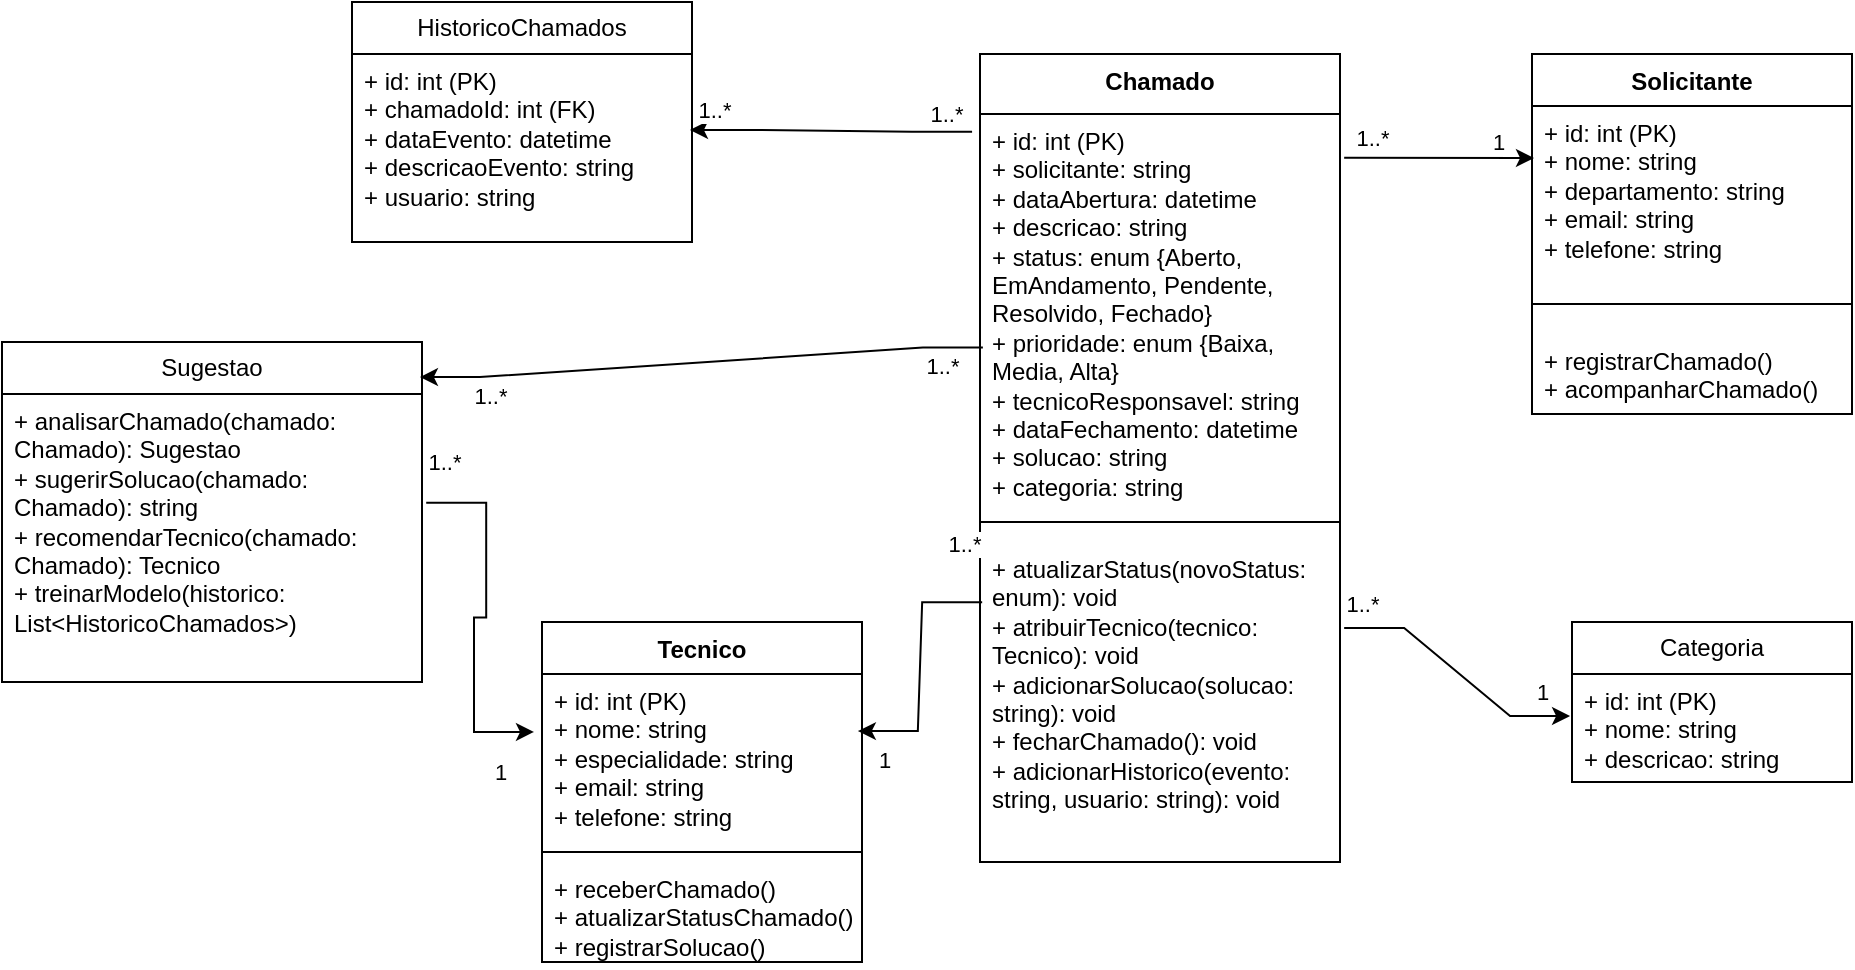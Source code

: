 <mxfile version="27.0.2">
  <diagram id="C5RBs43oDa-KdzZeNtuy" name="Page-1">
    <mxGraphModel dx="962" dy="516" grid="1" gridSize="10" guides="1" tooltips="1" connect="1" arrows="1" fold="1" page="1" pageScale="1" pageWidth="1000" pageHeight="1169" background="#ffffff" math="0" shadow="0">
      <root>
        <mxCell id="WIyWlLk6GJQsqaUBKTNV-0" />
        <mxCell id="WIyWlLk6GJQsqaUBKTNV-1" parent="WIyWlLk6GJQsqaUBKTNV-0" />
        <mxCell id="8GCRxeCxm9QawgFhnsp0-0" value="Chamado" style="swimlane;fontStyle=1;align=center;verticalAlign=top;childLayout=stackLayout;horizontal=1;startSize=30;horizontalStack=0;resizeParent=1;resizeParentMax=0;resizeLast=0;collapsible=1;marginBottom=0;whiteSpace=wrap;html=1;" parent="WIyWlLk6GJQsqaUBKTNV-1" vertex="1">
          <mxGeometry x="529" y="56" width="180" height="404" as="geometry" />
        </mxCell>
        <mxCell id="8GCRxeCxm9QawgFhnsp0-1" value="+ id: int (PK)&lt;br/&gt;    + solicitante: string&lt;br/&gt;    + dataAbertura: datetime&lt;br/&gt;    + descricao: string&lt;br/&gt;    + status: enum {Aberto, EmAndamento, Pendente, Resolvido, Fechado}&lt;br/&gt;    + prioridade: enum {Baixa, Media, Alta}&lt;br/&gt;    + tecnicoResponsavel: string&lt;br/&gt;    + dataFechamento: datetime&lt;br/&gt;    + solucao: string&lt;br/&gt;    + categoria: string" style="text;strokeColor=none;fillColor=none;align=left;verticalAlign=top;spacingLeft=4;spacingRight=4;overflow=hidden;rotatable=0;points=[[0,0.5],[1,0.5]];portConstraint=eastwest;whiteSpace=wrap;html=1;" parent="8GCRxeCxm9QawgFhnsp0-0" vertex="1">
          <mxGeometry y="30" width="180" height="194" as="geometry" />
        </mxCell>
        <mxCell id="8GCRxeCxm9QawgFhnsp0-2" value="" style="line;strokeWidth=1;fillColor=none;align=left;verticalAlign=middle;spacingTop=-1;spacingLeft=3;spacingRight=3;rotatable=0;labelPosition=right;points=[];portConstraint=eastwest;strokeColor=inherit;" parent="8GCRxeCxm9QawgFhnsp0-0" vertex="1">
          <mxGeometry y="224" width="180" height="20" as="geometry" />
        </mxCell>
        <mxCell id="8GCRxeCxm9QawgFhnsp0-3" value="+ atualizarStatus(novoStatus: enum): void&lt;br/&gt;    + atribuirTecnico(tecnico: Tecnico): void&lt;br/&gt;    + adicionarSolucao(solucao: string): void&lt;br/&gt;    + fecharChamado(): void&lt;br/&gt;    + adicionarHistorico(evento: string, usuario: string): void" style="text;strokeColor=none;fillColor=none;align=left;verticalAlign=top;spacingLeft=4;spacingRight=4;overflow=hidden;rotatable=0;points=[[0,0.5],[1,0.5]];portConstraint=eastwest;whiteSpace=wrap;html=1;" parent="8GCRxeCxm9QawgFhnsp0-0" vertex="1">
          <mxGeometry y="244" width="180" height="160" as="geometry" />
        </mxCell>
        <mxCell id="8GCRxeCxm9QawgFhnsp0-4" value="Solicitante" style="swimlane;fontStyle=1;align=center;verticalAlign=top;childLayout=stackLayout;horizontal=1;startSize=26;horizontalStack=0;resizeParent=1;resizeParentMax=0;resizeLast=0;collapsible=1;marginBottom=0;whiteSpace=wrap;html=1;" parent="WIyWlLk6GJQsqaUBKTNV-1" vertex="1">
          <mxGeometry x="805" y="56" width="160" height="180" as="geometry" />
        </mxCell>
        <mxCell id="8GCRxeCxm9QawgFhnsp0-5" value="+ id: int (PK)&lt;br/&gt;    + nome: string&lt;br/&gt;    + departamento: string&lt;br/&gt;    + email: string&lt;br/&gt;    + telefone: string&lt;div&gt;&lt;br/&gt;&lt;/div&gt;" style="text;strokeColor=none;fillColor=none;align=left;verticalAlign=top;spacingLeft=4;spacingRight=4;overflow=hidden;rotatable=0;points=[[0,0.5],[1,0.5]];portConstraint=eastwest;whiteSpace=wrap;html=1;" parent="8GCRxeCxm9QawgFhnsp0-4" vertex="1">
          <mxGeometry y="26" width="160" height="84" as="geometry" />
        </mxCell>
        <mxCell id="8GCRxeCxm9QawgFhnsp0-6" value="" style="line;strokeWidth=1;fillColor=none;align=left;verticalAlign=middle;spacingTop=-1;spacingLeft=3;spacingRight=3;rotatable=0;labelPosition=right;points=[];portConstraint=eastwest;strokeColor=inherit;" parent="8GCRxeCxm9QawgFhnsp0-4" vertex="1">
          <mxGeometry y="110" width="160" height="30" as="geometry" />
        </mxCell>
        <mxCell id="8GCRxeCxm9QawgFhnsp0-7" value="+ registrarChamado()&amp;nbsp;&lt;div&gt;+ acompanharChamado()&lt;/div&gt;" style="text;strokeColor=none;fillColor=none;align=left;verticalAlign=top;spacingLeft=4;spacingRight=4;overflow=hidden;rotatable=0;points=[[0,0.5],[1,0.5]];portConstraint=eastwest;whiteSpace=wrap;html=1;" parent="8GCRxeCxm9QawgFhnsp0-4" vertex="1">
          <mxGeometry y="140" width="160" height="40" as="geometry" />
        </mxCell>
        <mxCell id="8GCRxeCxm9QawgFhnsp0-9" style="rounded=0;orthogonalLoop=1;jettySize=auto;html=1;exitX=1.006;exitY=0.113;exitDx=0;exitDy=0;exitPerimeter=0;" parent="WIyWlLk6GJQsqaUBKTNV-1" edge="1">
          <mxGeometry relative="1" as="geometry">
            <mxPoint x="711.08" y="107.922" as="sourcePoint" />
            <mxPoint x="806" y="108" as="targetPoint" />
          </mxGeometry>
        </mxCell>
        <mxCell id="8GCRxeCxm9QawgFhnsp0-15" value="1" style="edgeLabel;html=1;align=center;verticalAlign=middle;resizable=0;points=[];" parent="8GCRxeCxm9QawgFhnsp0-9" vertex="1" connectable="0">
          <mxGeometry x="0.626" y="-1" relative="1" as="geometry">
            <mxPoint y="-9" as="offset" />
          </mxGeometry>
        </mxCell>
        <mxCell id="8GCRxeCxm9QawgFhnsp0-56" value="1..*" style="edgeLabel;html=1;align=center;verticalAlign=middle;resizable=0;points=[];" parent="8GCRxeCxm9QawgFhnsp0-9" vertex="1" connectable="0">
          <mxGeometry x="-0.708" y="1" relative="1" as="geometry">
            <mxPoint y="-9" as="offset" />
          </mxGeometry>
        </mxCell>
        <mxCell id="8GCRxeCxm9QawgFhnsp0-16" value="Tecnico" style="swimlane;fontStyle=1;align=center;verticalAlign=top;childLayout=stackLayout;horizontal=1;startSize=26;horizontalStack=0;resizeParent=1;resizeParentMax=0;resizeLast=0;collapsible=1;marginBottom=0;whiteSpace=wrap;html=1;" parent="WIyWlLk6GJQsqaUBKTNV-1" vertex="1">
          <mxGeometry x="310" y="340" width="160" height="170" as="geometry" />
        </mxCell>
        <mxCell id="8GCRxeCxm9QawgFhnsp0-17" value="+ id: int (PK)&lt;br/&gt;    + nome: string&lt;br/&gt;    + especialidade: string&lt;br/&gt;    + email: string&lt;br/&gt;    + telefone: string" style="text;strokeColor=none;fillColor=none;align=left;verticalAlign=top;spacingLeft=4;spacingRight=4;overflow=hidden;rotatable=0;points=[[0,0.5],[1,0.5]];portConstraint=eastwest;whiteSpace=wrap;html=1;" parent="8GCRxeCxm9QawgFhnsp0-16" vertex="1">
          <mxGeometry y="26" width="160" height="84" as="geometry" />
        </mxCell>
        <mxCell id="8GCRxeCxm9QawgFhnsp0-18" value="" style="line;strokeWidth=1;fillColor=none;align=left;verticalAlign=middle;spacingTop=-1;spacingLeft=3;spacingRight=3;rotatable=0;labelPosition=right;points=[];portConstraint=eastwest;strokeColor=inherit;" parent="8GCRxeCxm9QawgFhnsp0-16" vertex="1">
          <mxGeometry y="110" width="160" height="10" as="geometry" />
        </mxCell>
        <mxCell id="8GCRxeCxm9QawgFhnsp0-19" value="+ receberChamado()&lt;br/&gt;    + atualizarStatusChamado()&lt;br/&gt;    + registrarSolucao()" style="text;strokeColor=none;fillColor=none;align=left;verticalAlign=top;spacingLeft=4;spacingRight=4;overflow=hidden;rotatable=0;points=[[0,0.5],[1,0.5]];portConstraint=eastwest;whiteSpace=wrap;html=1;" parent="8GCRxeCxm9QawgFhnsp0-16" vertex="1">
          <mxGeometry y="120" width="160" height="50" as="geometry" />
        </mxCell>
        <mxCell id="8GCRxeCxm9QawgFhnsp0-28" value="Categoria" style="swimlane;fontStyle=0;childLayout=stackLayout;horizontal=1;startSize=26;fillColor=none;horizontalStack=0;resizeParent=1;resizeParentMax=0;resizeLast=0;collapsible=1;marginBottom=0;whiteSpace=wrap;html=1;" parent="WIyWlLk6GJQsqaUBKTNV-1" vertex="1">
          <mxGeometry x="825" y="340" width="140" height="80" as="geometry" />
        </mxCell>
        <mxCell id="8GCRxeCxm9QawgFhnsp0-29" value="+ id: int (PK)&lt;br&gt;+ nome: string&lt;br&gt;+ descricao: string" style="text;strokeColor=none;fillColor=none;align=left;verticalAlign=top;spacingLeft=4;spacingRight=4;overflow=hidden;rotatable=0;points=[[0,0.5],[1,0.5]];portConstraint=eastwest;whiteSpace=wrap;html=1;" parent="8GCRxeCxm9QawgFhnsp0-28" vertex="1">
          <mxGeometry y="26" width="140" height="54" as="geometry" />
        </mxCell>
        <mxCell id="8GCRxeCxm9QawgFhnsp0-32" value="HistoricoChamados" style="swimlane;fontStyle=0;childLayout=stackLayout;horizontal=1;startSize=26;fillColor=none;horizontalStack=0;resizeParent=1;resizeParentMax=0;resizeLast=0;collapsible=1;marginBottom=0;whiteSpace=wrap;html=1;" parent="WIyWlLk6GJQsqaUBKTNV-1" vertex="1">
          <mxGeometry x="215" y="30" width="170" height="120" as="geometry" />
        </mxCell>
        <mxCell id="8GCRxeCxm9QawgFhnsp0-33" value="+ id: int (PK)&lt;br/&gt;    + chamadoId: int (FK)&lt;br/&gt;    + dataEvento: datetime&lt;br/&gt;    + descricaoEvento: string&lt;br/&gt;    + usuario: string" style="text;strokeColor=none;fillColor=none;align=left;verticalAlign=top;spacingLeft=4;spacingRight=4;overflow=hidden;rotatable=0;points=[[0,0.5],[1,0.5]];portConstraint=eastwest;whiteSpace=wrap;html=1;" parent="8GCRxeCxm9QawgFhnsp0-32" vertex="1">
          <mxGeometry y="26" width="170" height="94" as="geometry" />
        </mxCell>
        <mxCell id="8GCRxeCxm9QawgFhnsp0-40" value="Sugestao" style="swimlane;fontStyle=0;childLayout=stackLayout;horizontal=1;startSize=26;fillColor=none;horizontalStack=0;resizeParent=1;resizeParentMax=0;resizeLast=0;collapsible=1;marginBottom=0;whiteSpace=wrap;html=1;" parent="WIyWlLk6GJQsqaUBKTNV-1" vertex="1">
          <mxGeometry x="40" y="200" width="210" height="170" as="geometry" />
        </mxCell>
        <mxCell id="8GCRxeCxm9QawgFhnsp0-41" value="+ analisarChamado(chamado: Chamado): Sugestao&lt;br/&gt;    + sugerirSolucao(chamado: Chamado): string&lt;br/&gt;    + recomendarTecnico(chamado: Chamado): Tecnico&lt;br/&gt;    + treinarModelo(historico: List&amp;lt;HistoricoChamados&amp;gt;)" style="text;strokeColor=none;fillColor=none;align=left;verticalAlign=top;spacingLeft=4;spacingRight=4;overflow=hidden;rotatable=0;points=[[0,0.5],[1,0.5]];portConstraint=eastwest;whiteSpace=wrap;html=1;" parent="8GCRxeCxm9QawgFhnsp0-40" vertex="1">
          <mxGeometry y="26" width="210" height="144" as="geometry" />
        </mxCell>
        <mxCell id="8GCRxeCxm9QawgFhnsp0-44" style="rounded=0;orthogonalLoop=1;jettySize=auto;html=1;entryX=0.987;entryY=0.34;entryDx=0;entryDy=0;exitX=0.006;exitY=0.188;exitDx=0;exitDy=0;edgeStyle=entityRelationEdgeStyle;exitPerimeter=0;entryPerimeter=0;" parent="WIyWlLk6GJQsqaUBKTNV-1" source="8GCRxeCxm9QawgFhnsp0-3" target="8GCRxeCxm9QawgFhnsp0-17" edge="1">
          <mxGeometry relative="1" as="geometry">
            <mxPoint x="522" y="440" as="sourcePoint" />
            <mxPoint x="425.96" y="99.996" as="targetPoint" />
          </mxGeometry>
        </mxCell>
        <mxCell id="8GCRxeCxm9QawgFhnsp0-45" value="1" style="edgeLabel;html=1;align=center;verticalAlign=middle;resizable=0;points=[];" parent="8GCRxeCxm9QawgFhnsp0-44" vertex="1" connectable="0">
          <mxGeometry x="0.59" relative="1" as="geometry">
            <mxPoint x="-13" y="14" as="offset" />
          </mxGeometry>
        </mxCell>
        <mxCell id="8GCRxeCxm9QawgFhnsp0-51" value="1..*" style="edgeLabel;html=1;align=center;verticalAlign=middle;resizable=0;points=[];" parent="8GCRxeCxm9QawgFhnsp0-44" vertex="1" connectable="0">
          <mxGeometry x="-0.682" y="1" relative="1" as="geometry">
            <mxPoint x="11" y="-30" as="offset" />
          </mxGeometry>
        </mxCell>
        <mxCell id="8GCRxeCxm9QawgFhnsp0-47" style="edgeStyle=entityRelationEdgeStyle;rounded=0;orthogonalLoop=1;jettySize=auto;html=1;exitX=1.006;exitY=0.269;exitDx=0;exitDy=0;entryX=-0.014;entryY=0.389;entryDx=0;entryDy=0;entryPerimeter=0;exitPerimeter=0;" parent="WIyWlLk6GJQsqaUBKTNV-1" edge="1">
          <mxGeometry relative="1" as="geometry">
            <mxPoint x="711.08" y="343.04" as="sourcePoint" />
            <mxPoint x="824.04" y="387.006" as="targetPoint" />
          </mxGeometry>
        </mxCell>
        <mxCell id="8GCRxeCxm9QawgFhnsp0-48" value="1" style="edgeLabel;html=1;align=center;verticalAlign=middle;resizable=0;points=[];" parent="8GCRxeCxm9QawgFhnsp0-47" vertex="1" connectable="0">
          <mxGeometry x="0.788" relative="1" as="geometry">
            <mxPoint y="-12" as="offset" />
          </mxGeometry>
        </mxCell>
        <mxCell id="8GCRxeCxm9QawgFhnsp0-52" value="1..*" style="edgeLabel;html=1;align=center;verticalAlign=middle;resizable=0;points=[];" parent="8GCRxeCxm9QawgFhnsp0-47" vertex="1" connectable="0">
          <mxGeometry x="-0.865" y="1" relative="1" as="geometry">
            <mxPoint y="-11" as="offset" />
          </mxGeometry>
        </mxCell>
        <mxCell id="8GCRxeCxm9QawgFhnsp0-53" style="rounded=0;orthogonalLoop=1;jettySize=auto;html=1;entryX=0.994;entryY=0.404;entryDx=0;entryDy=0;entryPerimeter=0;edgeStyle=entityRelationEdgeStyle;exitX=-0.022;exitY=0.046;exitDx=0;exitDy=0;exitPerimeter=0;" parent="WIyWlLk6GJQsqaUBKTNV-1" source="8GCRxeCxm9QawgFhnsp0-1" target="8GCRxeCxm9QawgFhnsp0-33" edge="1">
          <mxGeometry relative="1" as="geometry" />
        </mxCell>
        <mxCell id="8GCRxeCxm9QawgFhnsp0-54" value="1..*" style="edgeLabel;html=1;align=center;verticalAlign=middle;resizable=0;points=[];" parent="8GCRxeCxm9QawgFhnsp0-53" vertex="1" connectable="0">
          <mxGeometry x="-0.816" y="1" relative="1" as="geometry">
            <mxPoint y="-10" as="offset" />
          </mxGeometry>
        </mxCell>
        <mxCell id="8GCRxeCxm9QawgFhnsp0-55" value="1..*" style="edgeLabel;html=1;align=center;verticalAlign=middle;resizable=0;points=[];" parent="8GCRxeCxm9QawgFhnsp0-53" vertex="1" connectable="0">
          <mxGeometry x="0.775" y="-1" relative="1" as="geometry">
            <mxPoint x="-4" y="-9" as="offset" />
          </mxGeometry>
        </mxCell>
        <mxCell id="8GCRxeCxm9QawgFhnsp0-65" style="edgeStyle=entityRelationEdgeStyle;rounded=0;orthogonalLoop=1;jettySize=auto;html=1;entryX=-0.025;entryY=0.345;entryDx=0;entryDy=0;entryPerimeter=0;elbow=vertical;exitX=1.01;exitY=0.378;exitDx=0;exitDy=0;exitPerimeter=0;" parent="WIyWlLk6GJQsqaUBKTNV-1" source="8GCRxeCxm9QawgFhnsp0-41" target="8GCRxeCxm9QawgFhnsp0-17" edge="1">
          <mxGeometry relative="1" as="geometry" />
        </mxCell>
        <mxCell id="8GCRxeCxm9QawgFhnsp0-66" value="1" style="edgeLabel;html=1;align=center;verticalAlign=middle;resizable=0;points=[];" parent="8GCRxeCxm9QawgFhnsp0-65" vertex="1" connectable="0">
          <mxGeometry x="0.637" y="1" relative="1" as="geometry">
            <mxPoint x="12" y="22" as="offset" />
          </mxGeometry>
        </mxCell>
        <mxCell id="8GCRxeCxm9QawgFhnsp0-67" value="1..*" style="edgeLabel;html=1;align=center;verticalAlign=middle;resizable=0;points=[];" parent="8GCRxeCxm9QawgFhnsp0-65" vertex="1" connectable="0">
          <mxGeometry x="-0.738" relative="1" as="geometry">
            <mxPoint x="-15" y="-21" as="offset" />
          </mxGeometry>
        </mxCell>
        <mxCell id="8GCRxeCxm9QawgFhnsp0-68" style="edgeStyle=entityRelationEdgeStyle;rounded=0;orthogonalLoop=1;jettySize=auto;html=1;elbow=vertical;entryX=0.995;entryY=0.103;entryDx=0;entryDy=0;entryPerimeter=0;exitX=0.008;exitY=0.602;exitDx=0;exitDy=0;exitPerimeter=0;" parent="WIyWlLk6GJQsqaUBKTNV-1" source="8GCRxeCxm9QawgFhnsp0-1" target="8GCRxeCxm9QawgFhnsp0-40" edge="1">
          <mxGeometry relative="1" as="geometry">
            <mxPoint x="705" y="430" as="sourcePoint" />
            <mxPoint x="478" y="500" as="targetPoint" />
            <Array as="points">
              <mxPoint x="705" y="460" />
              <mxPoint x="675" y="450" />
              <mxPoint x="665" y="480" />
            </Array>
          </mxGeometry>
        </mxCell>
        <mxCell id="8GCRxeCxm9QawgFhnsp0-69" value="1..*" style="edgeLabel;html=1;align=center;verticalAlign=middle;resizable=0;points=[];" parent="8GCRxeCxm9QawgFhnsp0-68" vertex="1" connectable="0">
          <mxGeometry x="0.737" y="1" relative="1" as="geometry">
            <mxPoint x="-2" y="9" as="offset" />
          </mxGeometry>
        </mxCell>
        <mxCell id="8GCRxeCxm9QawgFhnsp0-70" value="1..*" style="edgeLabel;html=1;align=center;verticalAlign=middle;resizable=0;points=[];" parent="8GCRxeCxm9QawgFhnsp0-68" vertex="1" connectable="0">
          <mxGeometry x="-0.856" relative="1" as="geometry">
            <mxPoint y="9" as="offset" />
          </mxGeometry>
        </mxCell>
      </root>
    </mxGraphModel>
  </diagram>
</mxfile>
